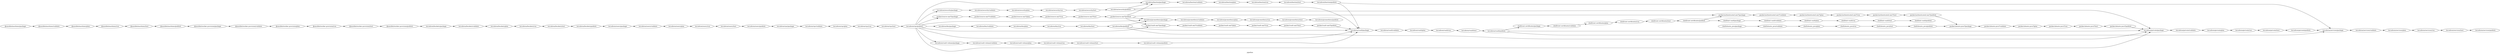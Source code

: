 digraph "G" {
label="pipeline";
rankdir=LR;
"terraform/dns/publish";
"shell/init-vault/test";
"terraform/users/run";
"terraform/vault-volume/validate";
"packer/source-ami*/publish";
"terraform/vpc/run";
"terraform/buckets/package";
"terraform/buckets/plan";
"terraform/vault/plan";
"terraform/bastion/package";
"terraform/vault-volume/test";
"terraform/services/plan";
"packer/ubuntu-java*/plan";
"terraform/security/package";
"packer/source-ami*/run";
"terraform/services/package";
"packer/authenticated-ami*/package";
"terraform/vault/validate";
"packer/authenticated-ami*/validate";
"terraform/bastion/plan";
"terraform/prometheus/plan";
"terraform/vault-volume/plan";
"terraform/prometheus/run";
"terraform/bastion/validate";
"terraform/private/validate";
"packer/vault-ami*/test";
"terraform/users/test";
"@ansible/machines/test";
"shell/init-vault/plan";
"terraform/vault-volume/run";
"packer/ubuntu-java*/test";
"terraform/vpc/package";
"@ansible/worker-provision/plan";
"chef/ubuntu_java/publish";
"terraform/users/package";
"shell/root-certificates/run";
"terraform/vault-volume/package";
"terraform/buckets/publish";
"terraform/security/validate";
"terraform/private/publish";
"@ansible/machines/package";
"packer/authenticated-ami*/test";
"packer/ubuntu-java*/publish";
"chef/ubuntu_java/package";
"terraform/private/test";
"packer/vault-ami*/validate";
"terraform/security/plan";
"terraform/users/plan";
"terraform/vault/package";
"packer/source-ami*/validate";
"shell/root-certificates/test";
"packer/authenticated-ami*/publish";
"packer/source-ami*/test";
"@ansible/worker-provision/test";
"shell/init-vault/package";
"shell/init-vault/validate";
"packer/vault-ami*/publish";
"terraform/users/publish";
"terraform/bastion/test";
"terraform/services/validate";
"@ansible/machines/publish";
"terraform/prometheus/package";
"packer/source-ami*/plan";
"packer/source-ami*/package";
"chef/ubuntu_java/test";
"shell/root-certificates/validate";
"packer/vault-ami*/run";
"packer/vault-ami*/plan";
"terraform/prometheus/validate";
"terraform/bastion/publish";
"terraform/services/publish";
"@ansible/machines/validate";
"chef/ubuntu_java/validate";
"terraform/vpc/publish";
"packer/ubuntu-java*/package";
"terraform/vault/test";
"packer/authenticated-ami*/plan";
"terraform/dns/run";
"shell/init-vault/run";
"terraform/vpc/validate";
"@ansible/machines/run";
"terraform/vpc/test";
"terraform/buckets/validate";
"terraform/buckets/test";
"terraform/private/run";
"shell/init-vault/publish";
"packer/ubuntu-java*/validate";
"terraform/prometheus/test";
"terraform/dns/package";
"@ansible/worker-provision/publish";
"terraform/dns/validate";
"terraform/vault-volume/publish";
"chef/ubuntu_java/plan";
"terraform/buckets/run";
"shell/root-certificates/publish";
"@ansible/worker-provision/package";
"@ansible/worker-provision/validate";
"terraform/bastion/run";
"shell/root-certificates/package";
"terraform/private/plan";
"terraform/dns/test";
"shell/root-certificates/plan";
"@ansible/machines/plan";
"terraform/services/run";
"terraform/vault/publish";
"terraform/private/package";
"@ansible/worker-provision/run";
"packer/ubuntu-java*/run";
"terraform/vpc/plan";
"packer/authenticated-ami*/run";
"terraform/security/publish";
"terraform/security/run";
"terraform/prometheus/publish";
"packer/vault-ami*/package";
"terraform/security/test";
"terraform/users/validate";
"terraform/vault/run";
"terraform/dns/plan";
"chef/ubuntu_java/run";
"terraform/services/test";
"terraform/dns/publish" -> "terraform/prometheus/package"  [key=0];
"terraform/dns/publish" -> "terraform/private/package"  [key=0];
"terraform/dns/publish" -> "terraform/vault/package"  [key=0];
"shell/init-vault/test" -> "shell/init-vault/publish"  [key=0];
"terraform/users/run" -> "terraform/users/test"  [key=0];
"terraform/vault-volume/validate" -> "terraform/vault-volume/plan"  [key=0];
"packer/source-ami*/publish" -> "terraform/prometheus/package"  [key=0];
"packer/source-ami*/publish" -> "packer/vault-ami*/package"  [key=0];
"packer/source-ami*/publish" -> "terraform/bastion/package"  [key=0];
"packer/source-ami*/publish" -> "packer/authenticated-ami*/package"  [key=0];
"terraform/vpc/run" -> "terraform/vpc/test"  [key=0];
"terraform/buckets/package" -> "terraform/buckets/validate"  [key=0];
"terraform/buckets/plan" -> "terraform/buckets/run"  [key=0];
"terraform/vault/plan" -> "terraform/vault/run"  [key=0];
"terraform/bastion/package" -> "terraform/bastion/validate"  [key=0];
"terraform/vault-volume/test" -> "terraform/vault-volume/publish"  [key=0];
"terraform/services/plan" -> "terraform/services/run"  [key=0];
"packer/ubuntu-java*/plan" -> "packer/ubuntu-java*/run"  [key=0];
"terraform/security/package" -> "terraform/security/validate"  [key=0];
"packer/source-ami*/run" -> "packer/source-ami*/test"  [key=0];
"terraform/services/package" -> "terraform/services/validate"  [key=0];
"packer/authenticated-ami*/package" -> "packer/authenticated-ami*/validate"  [key=0];
"terraform/vault/validate" -> "terraform/vault/plan"  [key=0];
"packer/authenticated-ami*/validate" -> "packer/authenticated-ami*/plan"  [key=0];
"terraform/bastion/plan" -> "terraform/bastion/run"  [key=0];
"terraform/prometheus/plan" -> "terraform/prometheus/run"  [key=0];
"terraform/vault-volume/plan" -> "terraform/vault-volume/run"  [key=0];
"terraform/prometheus/run" -> "terraform/prometheus/test"  [key=0];
"terraform/bastion/validate" -> "terraform/bastion/plan"  [key=0];
"terraform/private/validate" -> "terraform/private/plan"  [key=0];
"packer/vault-ami*/test" -> "packer/vault-ami*/publish"  [key=0];
"terraform/users/test" -> "terraform/users/publish"  [key=0];
"@ansible/machines/test" -> "@ansible/machines/publish"  [key=0];
"shell/init-vault/plan" -> "shell/init-vault/run"  [key=0];
"terraform/vault-volume/run" -> "terraform/vault-volume/test"  [key=0];
"packer/ubuntu-java*/test" -> "packer/ubuntu-java*/publish"  [key=0];
"terraform/vpc/package" -> "terraform/vpc/validate"  [key=0];
"@ansible/worker-provision/plan" -> "@ansible/worker-provision/run"  [key=0];
"chef/ubuntu_java/publish" -> "packer/ubuntu-java*/package"  [key=0];
"terraform/users/package" -> "terraform/users/validate"  [key=0];
"shell/root-certificates/run" -> "shell/root-certificates/test"  [key=0];
"terraform/vault-volume/package" -> "terraform/vault-volume/validate"  [key=0];
"terraform/buckets/publish" -> "terraform/users/package"  [key=0];
"terraform/security/validate" -> "terraform/security/plan"  [key=0];
"terraform/private/publish" -> "terraform/services/package"  [key=0];
"@ansible/machines/package" -> "@ansible/machines/validate"  [key=0];
"packer/authenticated-ami*/test" -> "packer/authenticated-ami*/publish"  [key=0];
"packer/ubuntu-java*/publish" -> "terraform/private/package"  [key=0];
"chef/ubuntu_java/package" -> "chef/ubuntu_java/validate"  [key=0];
"terraform/private/test" -> "terraform/private/publish"  [key=0];
"packer/vault-ami*/validate" -> "packer/vault-ami*/plan"  [key=0];
"terraform/security/plan" -> "terraform/security/run"  [key=0];
"terraform/users/plan" -> "terraform/users/run"  [key=0];
"terraform/vault/package" -> "terraform/vault/validate"  [key=0];
"packer/source-ami*/validate" -> "packer/source-ami*/plan"  [key=0];
"shell/root-certificates/test" -> "shell/root-certificates/publish"  [key=0];
"packer/authenticated-ami*/publish" -> "packer/ubuntu-java*/package"  [key=0];
"packer/source-ami*/test" -> "packer/source-ami*/publish"  [key=0];
"@ansible/worker-provision/test" -> "@ansible/worker-provision/publish"  [key=0];
"shell/init-vault/package" -> "shell/init-vault/validate"  [key=0];
"shell/init-vault/validate" -> "shell/init-vault/plan"  [key=0];
"packer/vault-ami*/publish" -> "terraform/vault/package"  [key=0];
"terraform/users/publish" -> "terraform/vpc/package"  [key=0];
"terraform/bastion/test" -> "terraform/bastion/publish"  [key=0];
"terraform/services/validate" -> "terraform/services/plan"  [key=0];
"@ansible/machines/publish" -> "@ansible/worker-provision/package"  [key=0];
"terraform/prometheus/package" -> "terraform/prometheus/validate"  [key=0];
"packer/source-ami*/plan" -> "packer/source-ami*/run"  [key=0];
"packer/source-ami*/package" -> "packer/source-ami*/validate"  [key=0];
"chef/ubuntu_java/test" -> "chef/ubuntu_java/publish"  [key=0];
"shell/root-certificates/validate" -> "shell/root-certificates/plan"  [key=0];
"packer/vault-ami*/run" -> "packer/vault-ami*/test"  [key=0];
"packer/vault-ami*/plan" -> "packer/vault-ami*/run"  [key=0];
"terraform/prometheus/validate" -> "terraform/prometheus/plan"  [key=0];
"terraform/bastion/publish" -> "terraform/vault/package"  [key=0];
"terraform/bastion/publish" -> "terraform/services/package"  [key=0];
"@ansible/machines/validate" -> "@ansible/machines/plan"  [key=0];
"chef/ubuntu_java/validate" -> "chef/ubuntu_java/plan"  [key=0];
"terraform/vpc/publish" -> "packer/vault-ami*/package"  [key=0];
"terraform/vpc/publish" -> "terraform/vault/package"  [key=0];
"terraform/vpc/publish" -> "terraform/vault-volume/package"  [key=0];
"terraform/vpc/publish" -> "terraform/private/package"  [key=0];
"terraform/vpc/publish" -> "terraform/dns/package"  [key=0];
"terraform/vpc/publish" -> "terraform/security/package"  [key=0];
"terraform/vpc/publish" -> "terraform/prometheus/package"  [key=0];
"terraform/vpc/publish" -> "terraform/bastion/package"  [key=0];
"terraform/vpc/publish" -> "packer/source-ami*/package"  [key=0];
"packer/ubuntu-java*/package" -> "packer/ubuntu-java*/validate"  [key=0];
"terraform/vault/test" -> "terraform/vault/publish"  [key=0];
"packer/authenticated-ami*/plan" -> "packer/authenticated-ami*/run"  [key=0];
"terraform/dns/run" -> "terraform/dns/test"  [key=0];
"shell/init-vault/run" -> "shell/init-vault/test"  [key=0];
"terraform/vpc/validate" -> "terraform/vpc/plan"  [key=0];
"@ansible/machines/run" -> "@ansible/machines/test"  [key=0];
"terraform/vpc/test" -> "terraform/vpc/publish"  [key=0];
"terraform/buckets/validate" -> "terraform/buckets/plan"  [key=0];
"terraform/buckets/test" -> "terraform/buckets/publish"  [key=0];
"terraform/private/run" -> "terraform/private/test"  [key=0];
"packer/ubuntu-java*/validate" -> "packer/ubuntu-java*/plan"  [key=0];
"terraform/prometheus/test" -> "terraform/prometheus/publish"  [key=0];
"terraform/dns/package" -> "terraform/dns/validate"  [key=0];
"@ansible/worker-provision/publish" -> "terraform/buckets/package"  [key=0];
"terraform/dns/validate" -> "terraform/dns/plan"  [key=0];
"terraform/vault-volume/publish" -> "terraform/vault/package"  [key=0];
"chef/ubuntu_java/plan" -> "chef/ubuntu_java/run"  [key=0];
"terraform/buckets/run" -> "terraform/buckets/test"  [key=0];
"shell/root-certificates/publish" -> "shell/init-vault/package"  [key=0];
"shell/root-certificates/publish" -> "packer/authenticated-ami*/package"  [key=0];
"@ansible/worker-provision/package" -> "@ansible/worker-provision/validate"  [key=0];
"@ansible/worker-provision/validate" -> "@ansible/worker-provision/plan"  [key=0];
"terraform/bastion/run" -> "terraform/bastion/test"  [key=0];
"shell/root-certificates/package" -> "shell/root-certificates/validate"  [key=0];
"terraform/private/plan" -> "terraform/private/run"  [key=0];
"terraform/dns/test" -> "terraform/dns/publish"  [key=0];
"shell/root-certificates/plan" -> "shell/root-certificates/run"  [key=0];
"@ansible/machines/plan" -> "@ansible/machines/run"  [key=0];
"terraform/services/run" -> "terraform/services/test"  [key=0];
"terraform/vault/publish" -> "terraform/private/package"  [key=0];
"terraform/vault/publish" -> "shell/root-certificates/package"  [key=0];
"terraform/vault/publish" -> "terraform/services/package"  [key=0];
"terraform/private/package" -> "terraform/private/validate"  [key=0];
"@ansible/worker-provision/run" -> "@ansible/worker-provision/test"  [key=0];
"packer/ubuntu-java*/run" -> "packer/ubuntu-java*/test"  [key=0];
"terraform/vpc/plan" -> "terraform/vpc/run"  [key=0];
"packer/authenticated-ami*/run" -> "packer/authenticated-ami*/test"  [key=0];
"terraform/security/publish" -> "terraform/private/package"  [key=0];
"terraform/security/publish" -> "terraform/vault/package"  [key=0];
"terraform/security/publish" -> "terraform/bastion/package"  [key=0];
"terraform/security/run" -> "terraform/security/test"  [key=0];
"packer/vault-ami*/package" -> "packer/vault-ami*/validate"  [key=0];
"terraform/security/test" -> "terraform/security/publish"  [key=0];
"terraform/users/validate" -> "terraform/users/plan"  [key=0];
"terraform/vault/run" -> "terraform/vault/test"  [key=0];
"terraform/dns/plan" -> "terraform/dns/run"  [key=0];
"chef/ubuntu_java/run" -> "chef/ubuntu_java/test"  [key=0];
"terraform/services/test" -> "terraform/services/publish"  [key=0];
}
